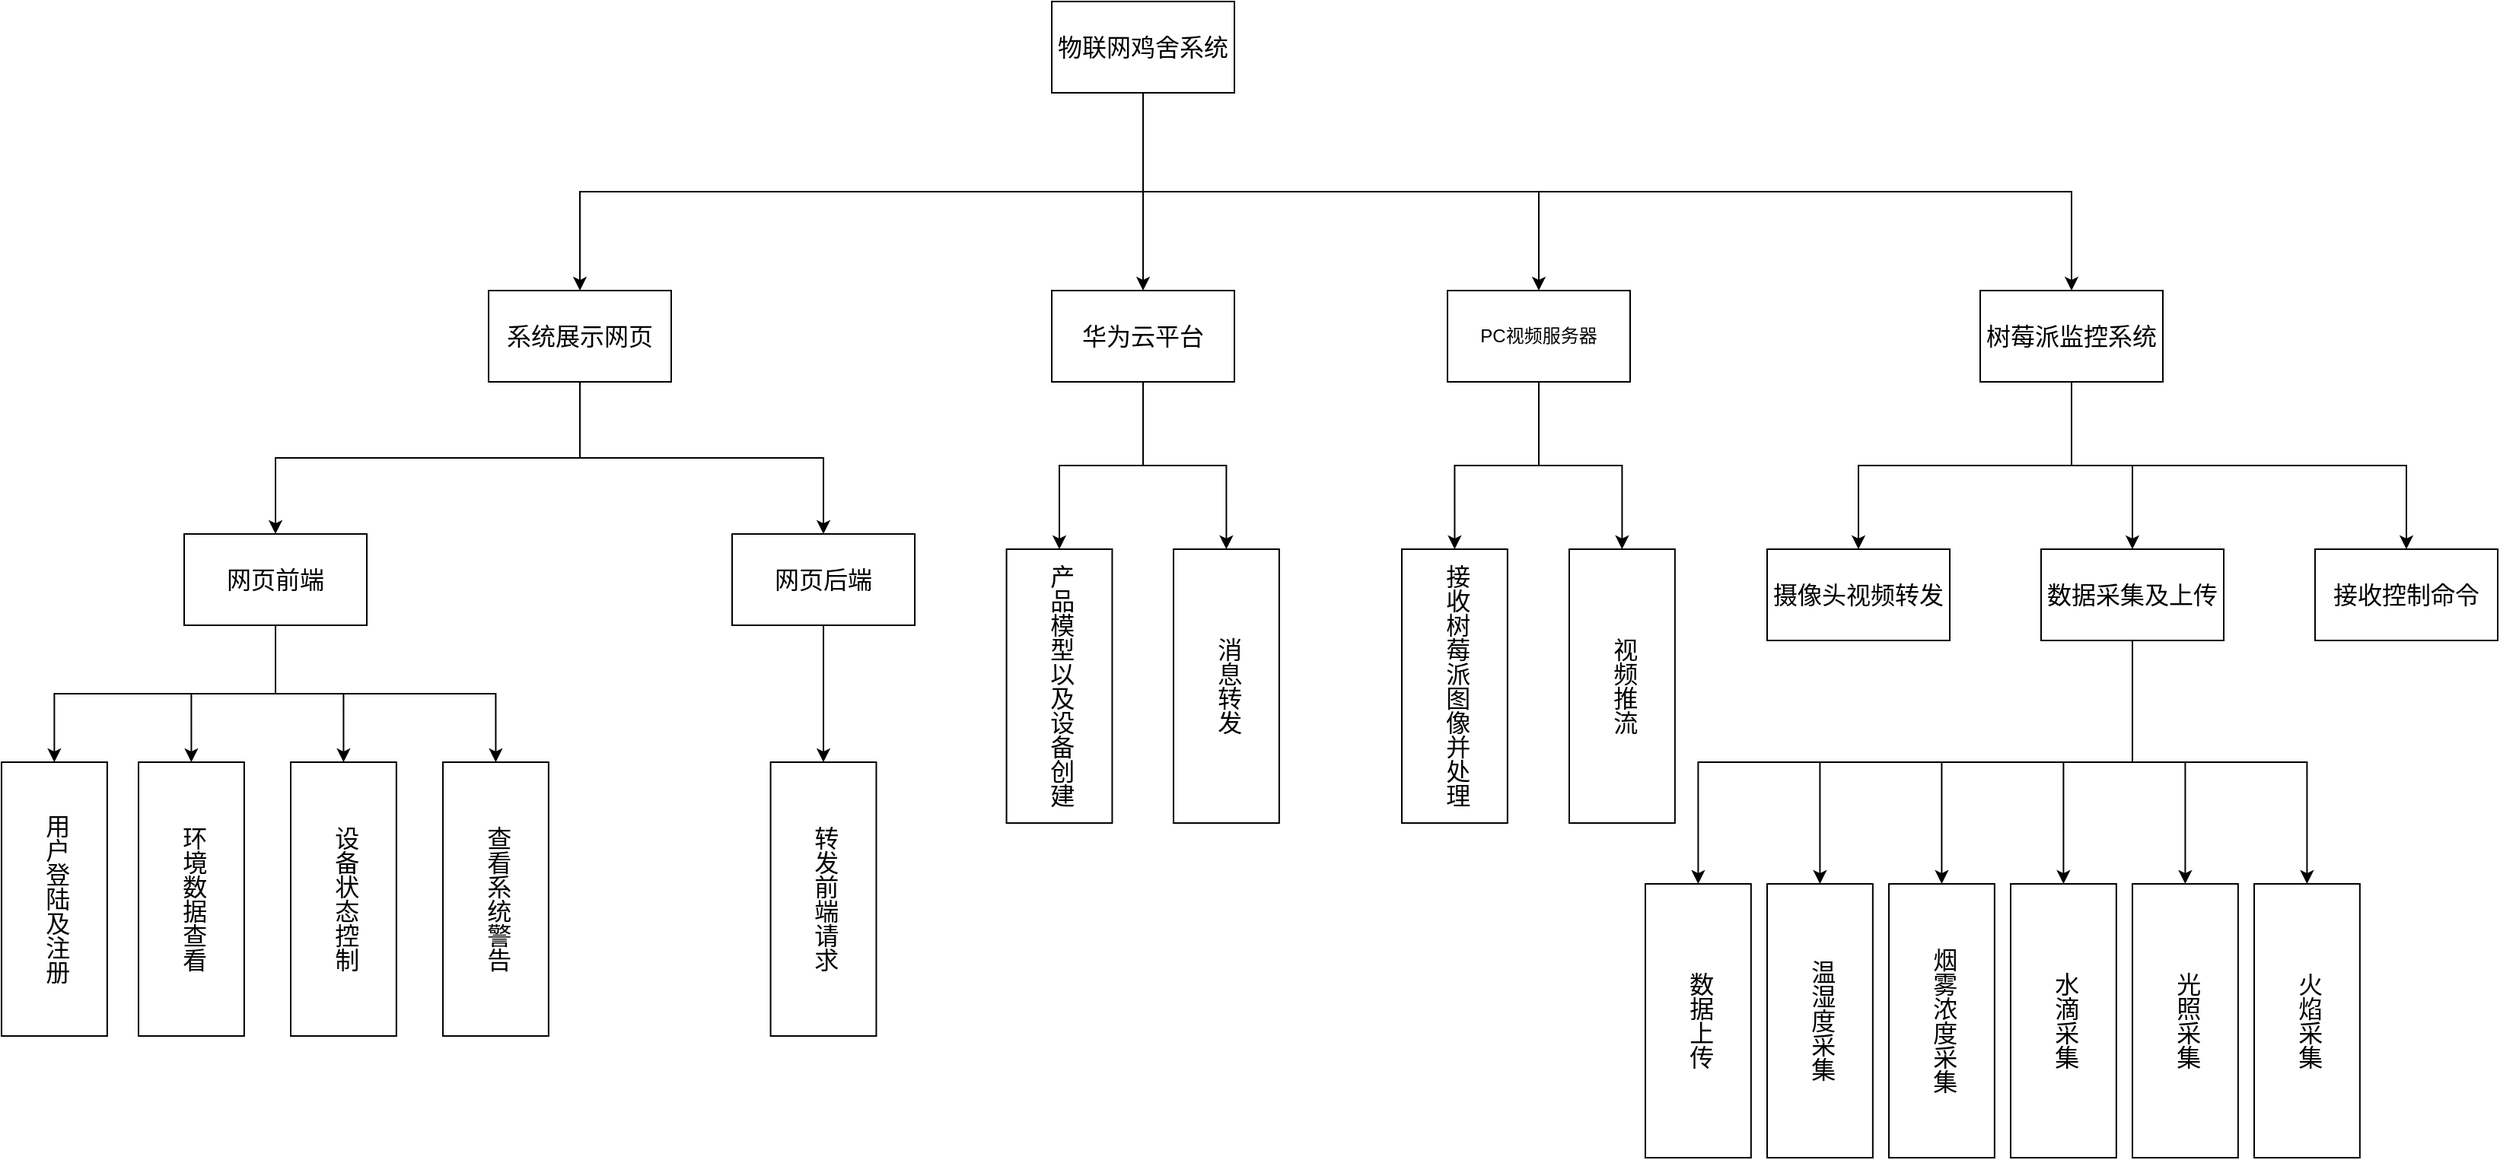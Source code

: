 <mxfile version="27.0.5">
  <diagram name="第 1 页" id="Iy5OD-6gntti-ZoXscAL">
    <mxGraphModel dx="1938" dy="724" grid="1" gridSize="10" guides="1" tooltips="1" connect="1" arrows="1" fold="1" page="1" pageScale="1" pageWidth="827" pageHeight="1169" background="none" math="0" shadow="0">
      <root>
        <mxCell id="0" />
        <mxCell id="1" parent="0" />
        <mxCell id="uBIBVCoVCVhwwk560Gj--2" style="edgeStyle=orthogonalEdgeStyle;rounded=0;orthogonalLoop=1;jettySize=auto;html=1;exitX=0.5;exitY=1;exitDx=0;exitDy=0;entryX=0.5;entryY=0;entryDx=0;entryDy=0;" edge="1" parent="1" source="uBIBVCoVCVhwwk560Gj--1" target="uBIBVCoVCVhwwk560Gj--3">
          <mxGeometry relative="1" as="geometry">
            <mxPoint x="540" y="380" as="targetPoint" />
          </mxGeometry>
        </mxCell>
        <mxCell id="uBIBVCoVCVhwwk560Gj--5" style="edgeStyle=orthogonalEdgeStyle;rounded=0;orthogonalLoop=1;jettySize=auto;html=1;exitX=0.5;exitY=1;exitDx=0;exitDy=0;" edge="1" parent="1" source="uBIBVCoVCVhwwk560Gj--1" target="uBIBVCoVCVhwwk560Gj--4">
          <mxGeometry relative="1" as="geometry" />
        </mxCell>
        <mxCell id="uBIBVCoVCVhwwk560Gj--6" style="edgeStyle=orthogonalEdgeStyle;rounded=0;orthogonalLoop=1;jettySize=auto;html=1;exitX=0.5;exitY=1;exitDx=0;exitDy=0;" edge="1" parent="1" source="uBIBVCoVCVhwwk560Gj--1" target="uBIBVCoVCVhwwk560Gj--7">
          <mxGeometry relative="1" as="geometry">
            <mxPoint x="660" y="350" as="targetPoint" />
          </mxGeometry>
        </mxCell>
        <mxCell id="uBIBVCoVCVhwwk560Gj--36" style="edgeStyle=orthogonalEdgeStyle;rounded=0;orthogonalLoop=1;jettySize=auto;html=1;exitX=0.5;exitY=1;exitDx=0;exitDy=0;" edge="1" parent="1" source="uBIBVCoVCVhwwk560Gj--1" target="uBIBVCoVCVhwwk560Gj--37">
          <mxGeometry relative="1" as="geometry">
            <mxPoint x="800" y="430" as="targetPoint" />
          </mxGeometry>
        </mxCell>
        <mxCell id="uBIBVCoVCVhwwk560Gj--1" value="&lt;font style=&quot;font-size: 16px;&quot;&gt;物联网鸡舍系统&lt;/font&gt;" style="rounded=0;whiteSpace=wrap;html=1;" vertex="1" parent="1">
          <mxGeometry x="480" y="240" width="120" height="60" as="geometry" />
        </mxCell>
        <mxCell id="uBIBVCoVCVhwwk560Gj--8" style="edgeStyle=orthogonalEdgeStyle;rounded=0;orthogonalLoop=1;jettySize=auto;html=1;exitX=0.5;exitY=1;exitDx=0;exitDy=0;" edge="1" parent="1" source="uBIBVCoVCVhwwk560Gj--3" target="uBIBVCoVCVhwwk560Gj--9">
          <mxGeometry relative="1" as="geometry">
            <mxPoint x="80" y="560" as="targetPoint" />
          </mxGeometry>
        </mxCell>
        <mxCell id="uBIBVCoVCVhwwk560Gj--10" style="edgeStyle=orthogonalEdgeStyle;rounded=0;orthogonalLoop=1;jettySize=auto;html=1;exitX=0.5;exitY=1;exitDx=0;exitDy=0;entryX=0.5;entryY=0;entryDx=0;entryDy=0;" edge="1" parent="1" source="uBIBVCoVCVhwwk560Gj--3" target="uBIBVCoVCVhwwk560Gj--11">
          <mxGeometry relative="1" as="geometry">
            <mxPoint x="330" y="590" as="targetPoint" />
          </mxGeometry>
        </mxCell>
        <mxCell id="uBIBVCoVCVhwwk560Gj--3" value="&lt;font style=&quot;font-size: 16px;&quot;&gt;系统展示网页&lt;/font&gt;" style="rounded=0;whiteSpace=wrap;html=1;" vertex="1" parent="1">
          <mxGeometry x="110" y="430" width="120" height="60" as="geometry" />
        </mxCell>
        <mxCell id="uBIBVCoVCVhwwk560Gj--12" style="edgeStyle=orthogonalEdgeStyle;rounded=0;orthogonalLoop=1;jettySize=auto;html=1;exitX=0.5;exitY=1;exitDx=0;exitDy=0;" edge="1" parent="1" source="uBIBVCoVCVhwwk560Gj--4" target="uBIBVCoVCVhwwk560Gj--13">
          <mxGeometry relative="1" as="geometry">
            <mxPoint x="540.571" y="560" as="targetPoint" />
          </mxGeometry>
        </mxCell>
        <mxCell id="uBIBVCoVCVhwwk560Gj--15" style="edgeStyle=orthogonalEdgeStyle;rounded=0;orthogonalLoop=1;jettySize=auto;html=1;exitX=0.5;exitY=1;exitDx=0;exitDy=0;entryX=0.5;entryY=0;entryDx=0;entryDy=0;" edge="1" parent="1" source="uBIBVCoVCVhwwk560Gj--4" target="uBIBVCoVCVhwwk560Gj--32">
          <mxGeometry relative="1" as="geometry">
            <mxPoint x="600.14" y="600" as="targetPoint" />
          </mxGeometry>
        </mxCell>
        <mxCell id="uBIBVCoVCVhwwk560Gj--4" value="&lt;font style=&quot;font-size: 16px;&quot;&gt;华为云平台&lt;/font&gt;" style="rounded=0;whiteSpace=wrap;html=1;" vertex="1" parent="1">
          <mxGeometry x="480" y="430" width="120" height="60" as="geometry" />
        </mxCell>
        <mxCell id="uBIBVCoVCVhwwk560Gj--33" style="edgeStyle=orthogonalEdgeStyle;rounded=0;orthogonalLoop=1;jettySize=auto;html=1;exitX=0.5;exitY=1;exitDx=0;exitDy=0;entryX=0.5;entryY=0;entryDx=0;entryDy=0;" edge="1" parent="1" source="uBIBVCoVCVhwwk560Gj--7" target="uBIBVCoVCVhwwk560Gj--35">
          <mxGeometry relative="1" as="geometry">
            <mxPoint x="1034.714" y="600" as="targetPoint" />
          </mxGeometry>
        </mxCell>
        <mxCell id="uBIBVCoVCVhwwk560Gj--42" style="edgeStyle=orthogonalEdgeStyle;rounded=0;orthogonalLoop=1;jettySize=auto;html=1;exitX=0.5;exitY=1;exitDx=0;exitDy=0;" edge="1" parent="1" source="uBIBVCoVCVhwwk560Gj--7" target="uBIBVCoVCVhwwk560Gj--43">
          <mxGeometry relative="1" as="geometry">
            <mxPoint x="1290" y="600" as="targetPoint" />
          </mxGeometry>
        </mxCell>
        <mxCell id="uBIBVCoVCVhwwk560Gj--44" style="edgeStyle=orthogonalEdgeStyle;rounded=0;orthogonalLoop=1;jettySize=auto;html=1;exitX=0.5;exitY=1;exitDx=0;exitDy=0;" edge="1" parent="1" source="uBIBVCoVCVhwwk560Gj--7" target="uBIBVCoVCVhwwk560Gj--45">
          <mxGeometry relative="1" as="geometry">
            <mxPoint x="1360" y="600" as="targetPoint" />
          </mxGeometry>
        </mxCell>
        <mxCell id="uBIBVCoVCVhwwk560Gj--7" value="&lt;font style=&quot;font-size: 16px;&quot;&gt;树莓派监控系统&lt;/font&gt;" style="rounded=0;whiteSpace=wrap;html=1;" vertex="1" parent="1">
          <mxGeometry x="1090" y="430" width="120" height="60" as="geometry" />
        </mxCell>
        <mxCell id="uBIBVCoVCVhwwk560Gj--16" style="edgeStyle=orthogonalEdgeStyle;rounded=0;orthogonalLoop=1;jettySize=auto;html=1;exitX=0.5;exitY=1;exitDx=0;exitDy=0;" edge="1" parent="1" source="uBIBVCoVCVhwwk560Gj--9" target="uBIBVCoVCVhwwk560Gj--17">
          <mxGeometry relative="1" as="geometry">
            <mxPoint x="-140" y="730" as="targetPoint" />
          </mxGeometry>
        </mxCell>
        <mxCell id="uBIBVCoVCVhwwk560Gj--19" style="edgeStyle=orthogonalEdgeStyle;rounded=0;orthogonalLoop=1;jettySize=auto;html=1;exitX=0.5;exitY=1;exitDx=0;exitDy=0;entryX=0.5;entryY=0;entryDx=0;entryDy=0;" edge="1" parent="1" source="uBIBVCoVCVhwwk560Gj--9" target="uBIBVCoVCVhwwk560Gj--20">
          <mxGeometry relative="1" as="geometry">
            <mxPoint x="-70" y="740" as="targetPoint" />
          </mxGeometry>
        </mxCell>
        <mxCell id="uBIBVCoVCVhwwk560Gj--22" style="edgeStyle=orthogonalEdgeStyle;rounded=0;orthogonalLoop=1;jettySize=auto;html=1;exitX=0.5;exitY=1;exitDx=0;exitDy=0;entryX=0.5;entryY=0;entryDx=0;entryDy=0;" edge="1" parent="1" source="uBIBVCoVCVhwwk560Gj--9" target="uBIBVCoVCVhwwk560Gj--23">
          <mxGeometry relative="1" as="geometry">
            <mxPoint y="740" as="targetPoint" />
          </mxGeometry>
        </mxCell>
        <mxCell id="uBIBVCoVCVhwwk560Gj--25" style="edgeStyle=orthogonalEdgeStyle;rounded=0;orthogonalLoop=1;jettySize=auto;html=1;exitX=0.5;exitY=1;exitDx=0;exitDy=0;entryX=0.5;entryY=0;entryDx=0;entryDy=0;" edge="1" parent="1" source="uBIBVCoVCVhwwk560Gj--9" target="uBIBVCoVCVhwwk560Gj--26">
          <mxGeometry relative="1" as="geometry">
            <mxPoint x="100" y="740" as="targetPoint" />
          </mxGeometry>
        </mxCell>
        <mxCell id="uBIBVCoVCVhwwk560Gj--9" value="&lt;font style=&quot;font-size: 16px;&quot;&gt;网页前端&lt;/font&gt;" style="rounded=0;whiteSpace=wrap;html=1;" vertex="1" parent="1">
          <mxGeometry x="-90" y="590" width="120" height="60" as="geometry" />
        </mxCell>
        <mxCell id="uBIBVCoVCVhwwk560Gj--27" style="edgeStyle=orthogonalEdgeStyle;rounded=0;orthogonalLoop=1;jettySize=auto;html=1;exitX=0.5;exitY=1;exitDx=0;exitDy=0;entryX=0.5;entryY=0;entryDx=0;entryDy=0;" edge="1" parent="1" source="uBIBVCoVCVhwwk560Gj--11" target="uBIBVCoVCVhwwk560Gj--28">
          <mxGeometry relative="1" as="geometry">
            <mxPoint x="250" y="710" as="targetPoint" />
          </mxGeometry>
        </mxCell>
        <mxCell id="uBIBVCoVCVhwwk560Gj--11" value="&lt;font style=&quot;font-size: 16px;&quot;&gt;网页后端&lt;/font&gt;" style="rounded=0;whiteSpace=wrap;html=1;" vertex="1" parent="1">
          <mxGeometry x="270" y="590" width="120" height="60" as="geometry" />
        </mxCell>
        <mxCell id="uBIBVCoVCVhwwk560Gj--13" value="&lt;font style=&quot;font-size: 16px;&quot;&gt;产品模型以及设备创建&lt;/font&gt;" style="rounded=0;whiteSpace=wrap;html=1;textDirection=vertical-lr;" vertex="1" parent="1">
          <mxGeometry x="450.28" y="600" width="69.43" height="180" as="geometry" />
        </mxCell>
        <mxCell id="uBIBVCoVCVhwwk560Gj--17" value="&lt;font style=&quot;font-size: 16px;&quot;&gt;用户登陆及注册&lt;/font&gt;" style="rounded=0;whiteSpace=wrap;html=1;textDirection=vertical-lr;" vertex="1" parent="1">
          <mxGeometry x="-210" y="740" width="69.43" height="180" as="geometry" />
        </mxCell>
        <mxCell id="uBIBVCoVCVhwwk560Gj--20" value="&lt;span style=&quot;font-size: 16px;&quot;&gt;环境数据查看&lt;/span&gt;" style="rounded=0;whiteSpace=wrap;html=1;textDirection=vertical-lr;" vertex="1" parent="1">
          <mxGeometry x="-120" y="740" width="69.43" height="180" as="geometry" />
        </mxCell>
        <mxCell id="uBIBVCoVCVhwwk560Gj--23" value="&lt;span style=&quot;font-size: 16px;&quot;&gt;设备状态控制&lt;/span&gt;" style="rounded=0;whiteSpace=wrap;html=1;textDirection=vertical-lr;" vertex="1" parent="1">
          <mxGeometry x="-20.0" y="740" width="69.43" height="180" as="geometry" />
        </mxCell>
        <mxCell id="uBIBVCoVCVhwwk560Gj--26" value="&lt;span style=&quot;font-size: 16px;&quot;&gt;查看系统警告&lt;/span&gt;" style="rounded=0;whiteSpace=wrap;html=1;textDirection=vertical-lr;" vertex="1" parent="1">
          <mxGeometry x="80" y="740" width="69.43" height="180" as="geometry" />
        </mxCell>
        <mxCell id="uBIBVCoVCVhwwk560Gj--28" value="&lt;span style=&quot;font-size: 16px;&quot;&gt;转发前端请求&lt;/span&gt;" style="rounded=0;whiteSpace=wrap;html=1;textDirection=vertical-lr;" vertex="1" parent="1">
          <mxGeometry x="295.29" y="740" width="69.43" height="180" as="geometry" />
        </mxCell>
        <mxCell id="uBIBVCoVCVhwwk560Gj--32" value="&lt;font style=&quot;font-size: 16px;&quot;&gt;消息转发&lt;/font&gt;" style="rounded=0;whiteSpace=wrap;html=1;textDirection=vertical-lr;" vertex="1" parent="1">
          <mxGeometry x="560" y="600" width="69.43" height="180" as="geometry" />
        </mxCell>
        <mxCell id="uBIBVCoVCVhwwk560Gj--35" value="&lt;font style=&quot;font-size: 16px;&quot;&gt;摄像头视频转发&lt;/font&gt;" style="rounded=0;whiteSpace=wrap;html=1;" vertex="1" parent="1">
          <mxGeometry x="950" y="600" width="120" height="60" as="geometry" />
        </mxCell>
        <mxCell id="uBIBVCoVCVhwwk560Gj--38" style="edgeStyle=orthogonalEdgeStyle;rounded=0;orthogonalLoop=1;jettySize=auto;html=1;exitX=0.5;exitY=1;exitDx=0;exitDy=0;entryX=0.5;entryY=0;entryDx=0;entryDy=0;" edge="1" parent="1" source="uBIBVCoVCVhwwk560Gj--37" target="uBIBVCoVCVhwwk560Gj--39">
          <mxGeometry relative="1" as="geometry">
            <mxPoint x="740" y="600" as="targetPoint" />
          </mxGeometry>
        </mxCell>
        <mxCell id="uBIBVCoVCVhwwk560Gj--41" style="edgeStyle=orthogonalEdgeStyle;rounded=0;orthogonalLoop=1;jettySize=auto;html=1;exitX=0.5;exitY=1;exitDx=0;exitDy=0;entryX=0.5;entryY=0;entryDx=0;entryDy=0;" edge="1" parent="1" source="uBIBVCoVCVhwwk560Gj--37" target="uBIBVCoVCVhwwk560Gj--40">
          <mxGeometry relative="1" as="geometry" />
        </mxCell>
        <mxCell id="uBIBVCoVCVhwwk560Gj--37" value="PC视频服务器" style="rounded=0;whiteSpace=wrap;html=1;" vertex="1" parent="1">
          <mxGeometry x="740" y="430" width="120" height="60" as="geometry" />
        </mxCell>
        <mxCell id="uBIBVCoVCVhwwk560Gj--39" value="&lt;font style=&quot;font-size: 16px;&quot;&gt;接收树莓派图像并处理&lt;/font&gt;" style="rounded=0;whiteSpace=wrap;html=1;textDirection=vertical-lr;" vertex="1" parent="1">
          <mxGeometry x="710" y="600" width="69.43" height="180" as="geometry" />
        </mxCell>
        <mxCell id="uBIBVCoVCVhwwk560Gj--40" value="&lt;font style=&quot;font-size: 16px;&quot;&gt;视频推流&lt;/font&gt;" style="rounded=0;whiteSpace=wrap;html=1;textDirection=vertical-lr;" vertex="1" parent="1">
          <mxGeometry x="820" y="600" width="69.43" height="180" as="geometry" />
        </mxCell>
        <mxCell id="uBIBVCoVCVhwwk560Gj--46" style="edgeStyle=orthogonalEdgeStyle;rounded=0;orthogonalLoop=1;jettySize=auto;html=1;exitX=0.5;exitY=1;exitDx=0;exitDy=0;entryX=0.5;entryY=0;entryDx=0;entryDy=0;" edge="1" parent="1" source="uBIBVCoVCVhwwk560Gj--43" target="uBIBVCoVCVhwwk560Gj--47">
          <mxGeometry relative="1" as="geometry">
            <mxPoint x="1130" y="750" as="targetPoint" />
          </mxGeometry>
        </mxCell>
        <mxCell id="uBIBVCoVCVhwwk560Gj--48" style="edgeStyle=orthogonalEdgeStyle;rounded=0;orthogonalLoop=1;jettySize=auto;html=1;exitX=0.5;exitY=1;exitDx=0;exitDy=0;entryX=0.5;entryY=0;entryDx=0;entryDy=0;" edge="1" parent="1" source="uBIBVCoVCVhwwk560Gj--43" target="uBIBVCoVCVhwwk560Gj--49">
          <mxGeometry relative="1" as="geometry">
            <mxPoint x="1160" y="740" as="targetPoint" />
          </mxGeometry>
        </mxCell>
        <mxCell id="uBIBVCoVCVhwwk560Gj--50" style="edgeStyle=orthogonalEdgeStyle;rounded=0;orthogonalLoop=1;jettySize=auto;html=1;exitX=0.5;exitY=1;exitDx=0;exitDy=0;entryX=0.5;entryY=0;entryDx=0;entryDy=0;" edge="1" parent="1" source="uBIBVCoVCVhwwk560Gj--43" target="uBIBVCoVCVhwwk560Gj--51">
          <mxGeometry relative="1" as="geometry">
            <mxPoint x="1230" y="740" as="targetPoint" />
          </mxGeometry>
        </mxCell>
        <mxCell id="uBIBVCoVCVhwwk560Gj--52" style="edgeStyle=orthogonalEdgeStyle;rounded=0;orthogonalLoop=1;jettySize=auto;html=1;exitX=0.5;exitY=1;exitDx=0;exitDy=0;entryX=0.5;entryY=0;entryDx=0;entryDy=0;" edge="1" parent="1" source="uBIBVCoVCVhwwk560Gj--43" target="uBIBVCoVCVhwwk560Gj--53">
          <mxGeometry relative="1" as="geometry">
            <mxPoint x="1270" y="740" as="targetPoint" />
          </mxGeometry>
        </mxCell>
        <mxCell id="uBIBVCoVCVhwwk560Gj--54" style="edgeStyle=orthogonalEdgeStyle;rounded=0;orthogonalLoop=1;jettySize=auto;html=1;exitX=0.5;exitY=1;exitDx=0;exitDy=0;entryX=0.5;entryY=0;entryDx=0;entryDy=0;" edge="1" parent="1" source="uBIBVCoVCVhwwk560Gj--43" target="uBIBVCoVCVhwwk560Gj--55">
          <mxGeometry relative="1" as="geometry">
            <mxPoint x="1340" y="740" as="targetPoint" />
          </mxGeometry>
        </mxCell>
        <mxCell id="uBIBVCoVCVhwwk560Gj--56" style="edgeStyle=orthogonalEdgeStyle;rounded=0;orthogonalLoop=1;jettySize=auto;html=1;exitX=0.5;exitY=1;exitDx=0;exitDy=0;entryX=0.5;entryY=0;entryDx=0;entryDy=0;" edge="1" parent="1" source="uBIBVCoVCVhwwk560Gj--43" target="uBIBVCoVCVhwwk560Gj--57">
          <mxGeometry relative="1" as="geometry">
            <mxPoint x="1350" y="770" as="targetPoint" />
          </mxGeometry>
        </mxCell>
        <mxCell id="uBIBVCoVCVhwwk560Gj--43" value="&lt;font style=&quot;font-size: 16px;&quot;&gt;数据采集及上传&lt;/font&gt;" style="rounded=0;whiteSpace=wrap;html=1;" vertex="1" parent="1">
          <mxGeometry x="1130" y="600" width="120" height="60" as="geometry" />
        </mxCell>
        <mxCell id="uBIBVCoVCVhwwk560Gj--45" value="&lt;font style=&quot;font-size: 16px;&quot;&gt;接收控制命令&lt;/font&gt;" style="rounded=0;whiteSpace=wrap;html=1;" vertex="1" parent="1">
          <mxGeometry x="1310" y="600" width="120" height="60" as="geometry" />
        </mxCell>
        <mxCell id="uBIBVCoVCVhwwk560Gj--47" value="&lt;font style=&quot;font-size: 16px;&quot;&gt;数据上传&lt;/font&gt;" style="rounded=0;whiteSpace=wrap;html=1;textDirection=vertical-lr;" vertex="1" parent="1">
          <mxGeometry x="870" y="820" width="69.43" height="180" as="geometry" />
        </mxCell>
        <mxCell id="uBIBVCoVCVhwwk560Gj--49" value="&lt;font style=&quot;font-size: 16px;&quot;&gt;温湿度采集&lt;/font&gt;" style="rounded=0;whiteSpace=wrap;html=1;textDirection=vertical-lr;" vertex="1" parent="1">
          <mxGeometry x="950" y="820" width="69.43" height="180" as="geometry" />
        </mxCell>
        <mxCell id="uBIBVCoVCVhwwk560Gj--51" value="&lt;font style=&quot;font-size: 16px;&quot;&gt;烟雾浓度采集&lt;/font&gt;" style="rounded=0;whiteSpace=wrap;html=1;textDirection=vertical-lr;" vertex="1" parent="1">
          <mxGeometry x="1030" y="820" width="69.43" height="180" as="geometry" />
        </mxCell>
        <mxCell id="uBIBVCoVCVhwwk560Gj--53" value="&lt;span style=&quot;font-size: 16px;&quot;&gt;水滴采集&lt;/span&gt;" style="rounded=0;whiteSpace=wrap;html=1;textDirection=vertical-lr;" vertex="1" parent="1">
          <mxGeometry x="1110" y="820" width="69.43" height="180" as="geometry" />
        </mxCell>
        <mxCell id="uBIBVCoVCVhwwk560Gj--55" value="&lt;font style=&quot;font-size: 16px;&quot;&gt;光照采集&lt;/font&gt;" style="rounded=0;whiteSpace=wrap;html=1;textDirection=vertical-lr;" vertex="1" parent="1">
          <mxGeometry x="1190" y="820" width="69.43" height="180" as="geometry" />
        </mxCell>
        <mxCell id="uBIBVCoVCVhwwk560Gj--57" value="&lt;font style=&quot;font-size: 16px;&quot;&gt;火焰采集&lt;/font&gt;" style="rounded=0;whiteSpace=wrap;html=1;textDirection=vertical-lr;" vertex="1" parent="1">
          <mxGeometry x="1270" y="820" width="69.43" height="180" as="geometry" />
        </mxCell>
      </root>
    </mxGraphModel>
  </diagram>
</mxfile>
